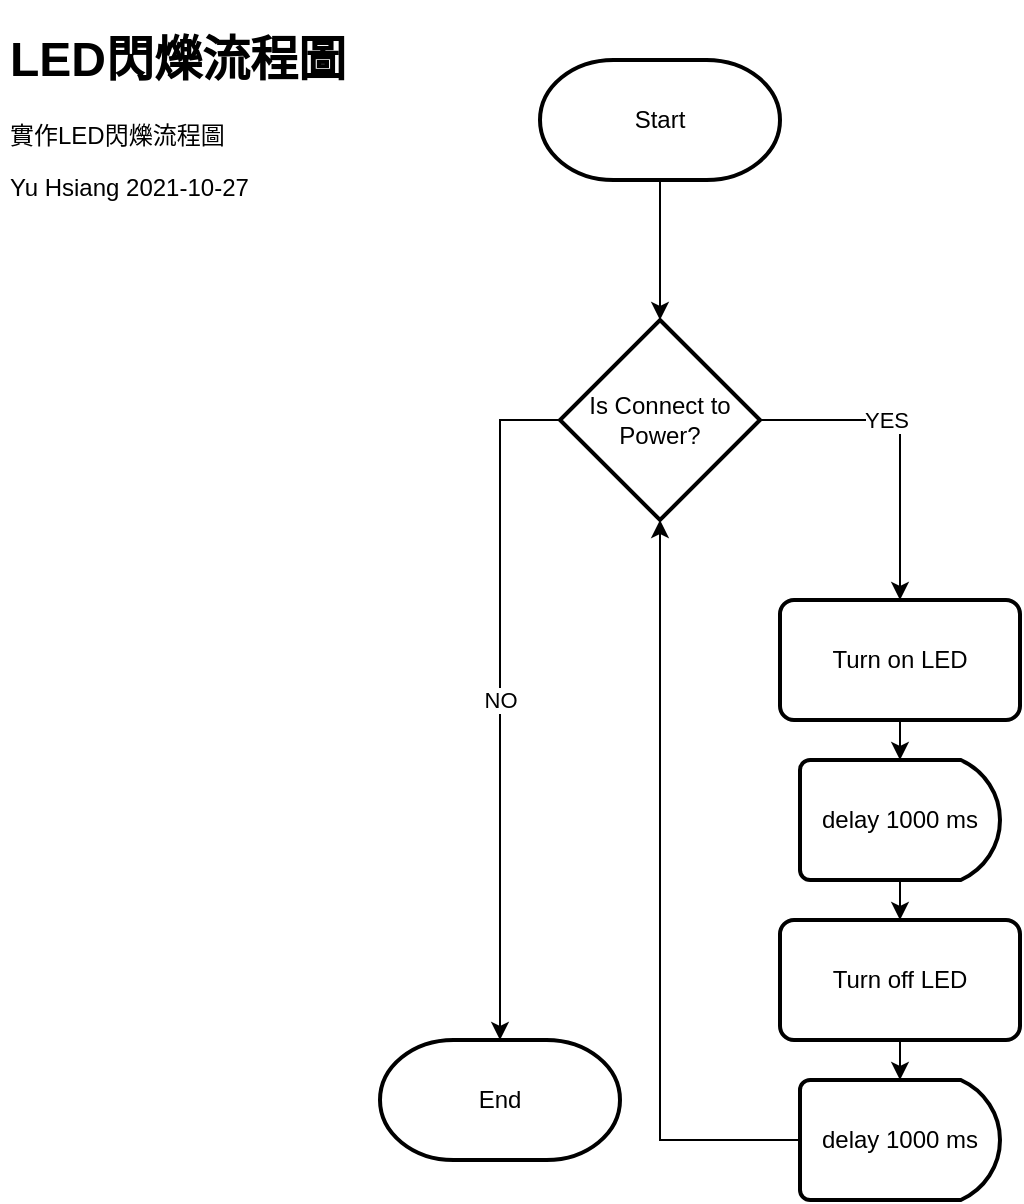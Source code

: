 <mxfile version="15.5.9" type="device"><diagram id="4ZNbAx4IfElN8y3qgS5P" name="Page-1"><mxGraphModel dx="1185" dy="627" grid="1" gridSize="10" guides="1" tooltips="1" connect="1" arrows="1" fold="1" page="1" pageScale="1" pageWidth="827" pageHeight="1169" math="0" shadow="0"><root><mxCell id="0"/><mxCell id="1" parent="0"/><mxCell id="Va6mCrW90WMfXcvxE0qM-50" style="edgeStyle=orthogonalEdgeStyle;rounded=0;orthogonalLoop=1;jettySize=auto;html=1;exitX=0.5;exitY=1;exitDx=0;exitDy=0;exitPerimeter=0;entryX=0.5;entryY=0;entryDx=0;entryDy=0;entryPerimeter=0;" edge="1" parent="1" source="A7Ur6f7OPCV7zLfDLtBG-1" target="Va6mCrW90WMfXcvxE0qM-49"><mxGeometry relative="1" as="geometry"/></mxCell><mxCell id="A7Ur6f7OPCV7zLfDLtBG-1" value="Start" style="strokeWidth=2;html=1;shape=mxgraph.flowchart.terminator;whiteSpace=wrap;" parent="1" vertex="1"><mxGeometry x="310" y="60" width="120" height="60" as="geometry"/></mxCell><mxCell id="A7Ur6f7OPCV7zLfDLtBG-30" value="End" style="strokeWidth=2;html=1;shape=mxgraph.flowchart.terminator;whiteSpace=wrap;" parent="1" vertex="1"><mxGeometry x="230" y="550" width="120" height="60" as="geometry"/></mxCell><mxCell id="A7Ur6f7OPCV7zLfDLtBG-33" value="&lt;h1&gt;LED閃爍流程圖&lt;/h1&gt;實作LED閃爍流程圖&lt;br&gt;&lt;p&gt;Yu Hsiang 2021-10-27&lt;br&gt;&lt;/p&gt;" style="text;html=1;strokeColor=none;fillColor=none;spacing=5;spacingTop=-20;whiteSpace=wrap;overflow=hidden;rounded=0;" parent="1" vertex="1"><mxGeometry x="40" y="40" width="240" height="150" as="geometry"/></mxCell><mxCell id="Va6mCrW90WMfXcvxE0qM-64" style="edgeStyle=orthogonalEdgeStyle;rounded=0;orthogonalLoop=1;jettySize=auto;html=1;exitX=0.5;exitY=1;exitDx=0;exitDy=0;entryX=0.5;entryY=0;entryDx=0;entryDy=0;entryPerimeter=0;" edge="1" parent="1" source="Va6mCrW90WMfXcvxE0qM-36" target="Va6mCrW90WMfXcvxE0qM-63"><mxGeometry relative="1" as="geometry"/></mxCell><mxCell id="Va6mCrW90WMfXcvxE0qM-36" value="Turn on LED" style="rounded=1;whiteSpace=wrap;html=1;absoluteArcSize=1;arcSize=14;strokeWidth=2;" vertex="1" parent="1"><mxGeometry x="430" y="330" width="120" height="60" as="geometry"/></mxCell><mxCell id="Va6mCrW90WMfXcvxE0qM-57" value="NO" style="edgeStyle=orthogonalEdgeStyle;rounded=0;orthogonalLoop=1;jettySize=auto;html=1;exitX=0;exitY=0.5;exitDx=0;exitDy=0;exitPerimeter=0;" edge="1" parent="1" source="Va6mCrW90WMfXcvxE0qM-49" target="A7Ur6f7OPCV7zLfDLtBG-30"><mxGeometry relative="1" as="geometry"/></mxCell><mxCell id="Va6mCrW90WMfXcvxE0qM-60" style="edgeStyle=orthogonalEdgeStyle;rounded=0;orthogonalLoop=1;jettySize=auto;html=1;exitX=1;exitY=0.5;exitDx=0;exitDy=0;exitPerimeter=0;" edge="1" parent="1" source="Va6mCrW90WMfXcvxE0qM-49" target="Va6mCrW90WMfXcvxE0qM-36"><mxGeometry relative="1" as="geometry"/></mxCell><mxCell id="Va6mCrW90WMfXcvxE0qM-62" value="YES" style="edgeLabel;html=1;align=center;verticalAlign=middle;resizable=0;points=[];" vertex="1" connectable="0" parent="Va6mCrW90WMfXcvxE0qM-60"><mxGeometry x="-0.219" relative="1" as="geometry"><mxPoint as="offset"/></mxGeometry></mxCell><mxCell id="Va6mCrW90WMfXcvxE0qM-49" value="Is Connect to Power?" style="strokeWidth=2;html=1;shape=mxgraph.flowchart.decision;whiteSpace=wrap;" vertex="1" parent="1"><mxGeometry x="320" y="190" width="100" height="100" as="geometry"/></mxCell><mxCell id="Va6mCrW90WMfXcvxE0qM-66" style="edgeStyle=orthogonalEdgeStyle;rounded=0;orthogonalLoop=1;jettySize=auto;html=1;exitX=0.5;exitY=1;exitDx=0;exitDy=0;exitPerimeter=0;entryX=0.5;entryY=0;entryDx=0;entryDy=0;" edge="1" parent="1" source="Va6mCrW90WMfXcvxE0qM-63" target="Va6mCrW90WMfXcvxE0qM-65"><mxGeometry relative="1" as="geometry"/></mxCell><mxCell id="Va6mCrW90WMfXcvxE0qM-63" value="delay 1000 ms" style="strokeWidth=2;html=1;shape=mxgraph.flowchart.delay;whiteSpace=wrap;" vertex="1" parent="1"><mxGeometry x="440" y="410" width="100" height="60" as="geometry"/></mxCell><mxCell id="Va6mCrW90WMfXcvxE0qM-70" style="edgeStyle=orthogonalEdgeStyle;rounded=0;orthogonalLoop=1;jettySize=auto;html=1;exitX=0.5;exitY=1;exitDx=0;exitDy=0;entryX=0.5;entryY=0;entryDx=0;entryDy=0;entryPerimeter=0;" edge="1" parent="1" source="Va6mCrW90WMfXcvxE0qM-65" target="Va6mCrW90WMfXcvxE0qM-69"><mxGeometry relative="1" as="geometry"/></mxCell><mxCell id="Va6mCrW90WMfXcvxE0qM-65" value="Turn off LED" style="rounded=1;whiteSpace=wrap;html=1;absoluteArcSize=1;arcSize=14;strokeWidth=2;" vertex="1" parent="1"><mxGeometry x="430" y="490" width="120" height="60" as="geometry"/></mxCell><mxCell id="Va6mCrW90WMfXcvxE0qM-71" style="edgeStyle=orthogonalEdgeStyle;rounded=0;orthogonalLoop=1;jettySize=auto;html=1;exitX=0;exitY=0.5;exitDx=0;exitDy=0;exitPerimeter=0;entryX=0.5;entryY=1;entryDx=0;entryDy=0;entryPerimeter=0;" edge="1" parent="1" source="Va6mCrW90WMfXcvxE0qM-69" target="Va6mCrW90WMfXcvxE0qM-49"><mxGeometry relative="1" as="geometry"/></mxCell><mxCell id="Va6mCrW90WMfXcvxE0qM-69" value="delay 1000 ms" style="strokeWidth=2;html=1;shape=mxgraph.flowchart.delay;whiteSpace=wrap;" vertex="1" parent="1"><mxGeometry x="440" y="570" width="100" height="60" as="geometry"/></mxCell></root></mxGraphModel></diagram></mxfile>
